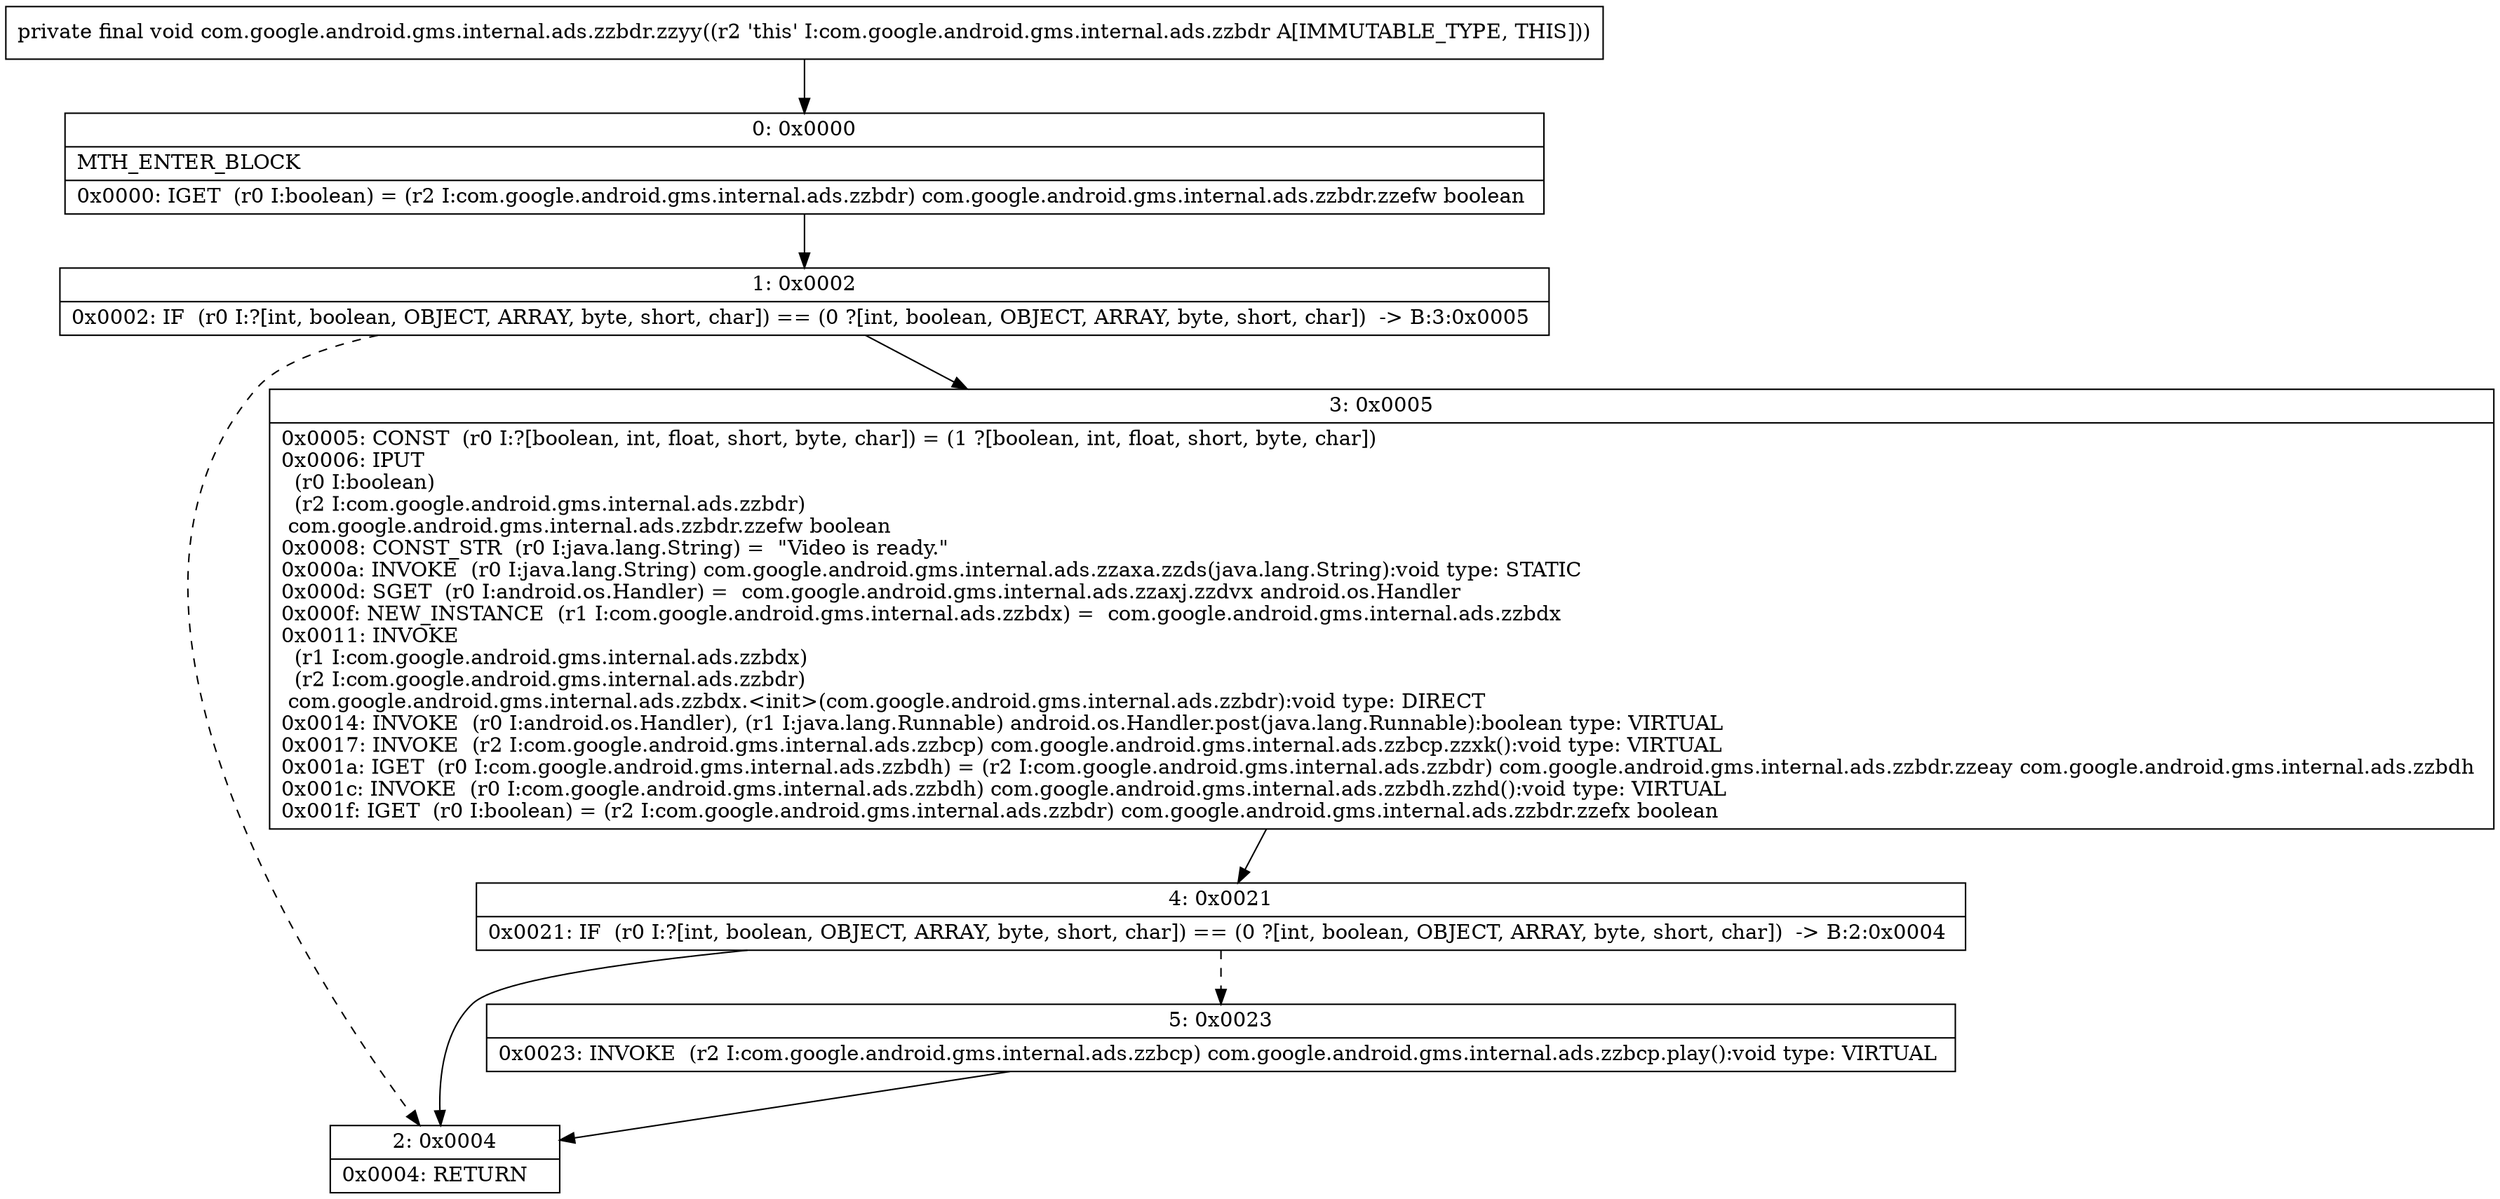 digraph "CFG forcom.google.android.gms.internal.ads.zzbdr.zzyy()V" {
Node_0 [shape=record,label="{0\:\ 0x0000|MTH_ENTER_BLOCK\l|0x0000: IGET  (r0 I:boolean) = (r2 I:com.google.android.gms.internal.ads.zzbdr) com.google.android.gms.internal.ads.zzbdr.zzefw boolean \l}"];
Node_1 [shape=record,label="{1\:\ 0x0002|0x0002: IF  (r0 I:?[int, boolean, OBJECT, ARRAY, byte, short, char]) == (0 ?[int, boolean, OBJECT, ARRAY, byte, short, char])  \-\> B:3:0x0005 \l}"];
Node_2 [shape=record,label="{2\:\ 0x0004|0x0004: RETURN   \l}"];
Node_3 [shape=record,label="{3\:\ 0x0005|0x0005: CONST  (r0 I:?[boolean, int, float, short, byte, char]) = (1 ?[boolean, int, float, short, byte, char]) \l0x0006: IPUT  \l  (r0 I:boolean)\l  (r2 I:com.google.android.gms.internal.ads.zzbdr)\l com.google.android.gms.internal.ads.zzbdr.zzefw boolean \l0x0008: CONST_STR  (r0 I:java.lang.String) =  \"Video is ready.\" \l0x000a: INVOKE  (r0 I:java.lang.String) com.google.android.gms.internal.ads.zzaxa.zzds(java.lang.String):void type: STATIC \l0x000d: SGET  (r0 I:android.os.Handler) =  com.google.android.gms.internal.ads.zzaxj.zzdvx android.os.Handler \l0x000f: NEW_INSTANCE  (r1 I:com.google.android.gms.internal.ads.zzbdx) =  com.google.android.gms.internal.ads.zzbdx \l0x0011: INVOKE  \l  (r1 I:com.google.android.gms.internal.ads.zzbdx)\l  (r2 I:com.google.android.gms.internal.ads.zzbdr)\l com.google.android.gms.internal.ads.zzbdx.\<init\>(com.google.android.gms.internal.ads.zzbdr):void type: DIRECT \l0x0014: INVOKE  (r0 I:android.os.Handler), (r1 I:java.lang.Runnable) android.os.Handler.post(java.lang.Runnable):boolean type: VIRTUAL \l0x0017: INVOKE  (r2 I:com.google.android.gms.internal.ads.zzbcp) com.google.android.gms.internal.ads.zzbcp.zzxk():void type: VIRTUAL \l0x001a: IGET  (r0 I:com.google.android.gms.internal.ads.zzbdh) = (r2 I:com.google.android.gms.internal.ads.zzbdr) com.google.android.gms.internal.ads.zzbdr.zzeay com.google.android.gms.internal.ads.zzbdh \l0x001c: INVOKE  (r0 I:com.google.android.gms.internal.ads.zzbdh) com.google.android.gms.internal.ads.zzbdh.zzhd():void type: VIRTUAL \l0x001f: IGET  (r0 I:boolean) = (r2 I:com.google.android.gms.internal.ads.zzbdr) com.google.android.gms.internal.ads.zzbdr.zzefx boolean \l}"];
Node_4 [shape=record,label="{4\:\ 0x0021|0x0021: IF  (r0 I:?[int, boolean, OBJECT, ARRAY, byte, short, char]) == (0 ?[int, boolean, OBJECT, ARRAY, byte, short, char])  \-\> B:2:0x0004 \l}"];
Node_5 [shape=record,label="{5\:\ 0x0023|0x0023: INVOKE  (r2 I:com.google.android.gms.internal.ads.zzbcp) com.google.android.gms.internal.ads.zzbcp.play():void type: VIRTUAL \l}"];
MethodNode[shape=record,label="{private final void com.google.android.gms.internal.ads.zzbdr.zzyy((r2 'this' I:com.google.android.gms.internal.ads.zzbdr A[IMMUTABLE_TYPE, THIS])) }"];
MethodNode -> Node_0;
Node_0 -> Node_1;
Node_1 -> Node_2[style=dashed];
Node_1 -> Node_3;
Node_3 -> Node_4;
Node_4 -> Node_2;
Node_4 -> Node_5[style=dashed];
Node_5 -> Node_2;
}

